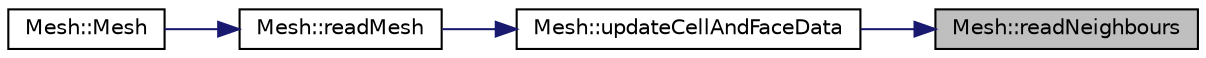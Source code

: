 digraph "Mesh::readNeighbours"
{
 // LATEX_PDF_SIZE
  edge [fontname="Helvetica",fontsize="10",labelfontname="Helvetica",labelfontsize="10"];
  node [fontname="Helvetica",fontsize="10",shape=record];
  rankdir="RL";
  Node1 [label="Mesh::readNeighbours",height=0.2,width=0.4,color="black", fillcolor="grey75", style="filled", fontcolor="black",tooltip=" "];
  Node1 -> Node2 [dir="back",color="midnightblue",fontsize="10",style="solid",fontname="Helvetica"];
  Node2 [label="Mesh::updateCellAndFaceData",height=0.2,width=0.4,color="black", fillcolor="white", style="filled",URL="$classMesh.html#a9af4bbcf19e2f7da7757ed64c9af48d8",tooltip=" "];
  Node2 -> Node3 [dir="back",color="midnightblue",fontsize="10",style="solid",fontname="Helvetica"];
  Node3 [label="Mesh::readMesh",height=0.2,width=0.4,color="black", fillcolor="white", style="filled",URL="$classMesh.html#a318def0c4a2ac28d63e3526451cd69b4",tooltip=" "];
  Node3 -> Node4 [dir="back",color="midnightblue",fontsize="10",style="solid",fontname="Helvetica"];
  Node4 [label="Mesh::Mesh",height=0.2,width=0.4,color="black", fillcolor="white", style="filled",URL="$classMesh.html#a2af137f1571af89172b9c102302c416b",tooltip=" "];
}
